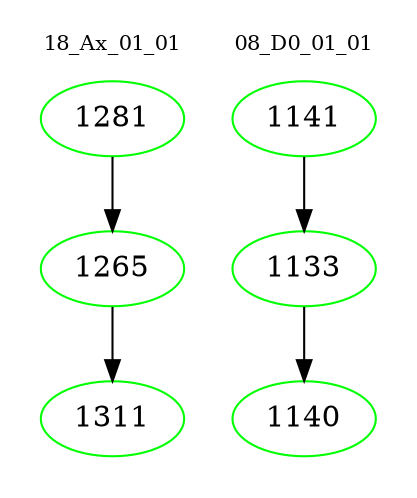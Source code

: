 digraph{
subgraph cluster_0 {
color = white
label = "18_Ax_01_01";
fontsize=10;
T0_1281 [label="1281", color="green"]
T0_1281 -> T0_1265 [color="black"]
T0_1265 [label="1265", color="green"]
T0_1265 -> T0_1311 [color="black"]
T0_1311 [label="1311", color="green"]
}
subgraph cluster_1 {
color = white
label = "08_D0_01_01";
fontsize=10;
T1_1141 [label="1141", color="green"]
T1_1141 -> T1_1133 [color="black"]
T1_1133 [label="1133", color="green"]
T1_1133 -> T1_1140 [color="black"]
T1_1140 [label="1140", color="green"]
}
}
